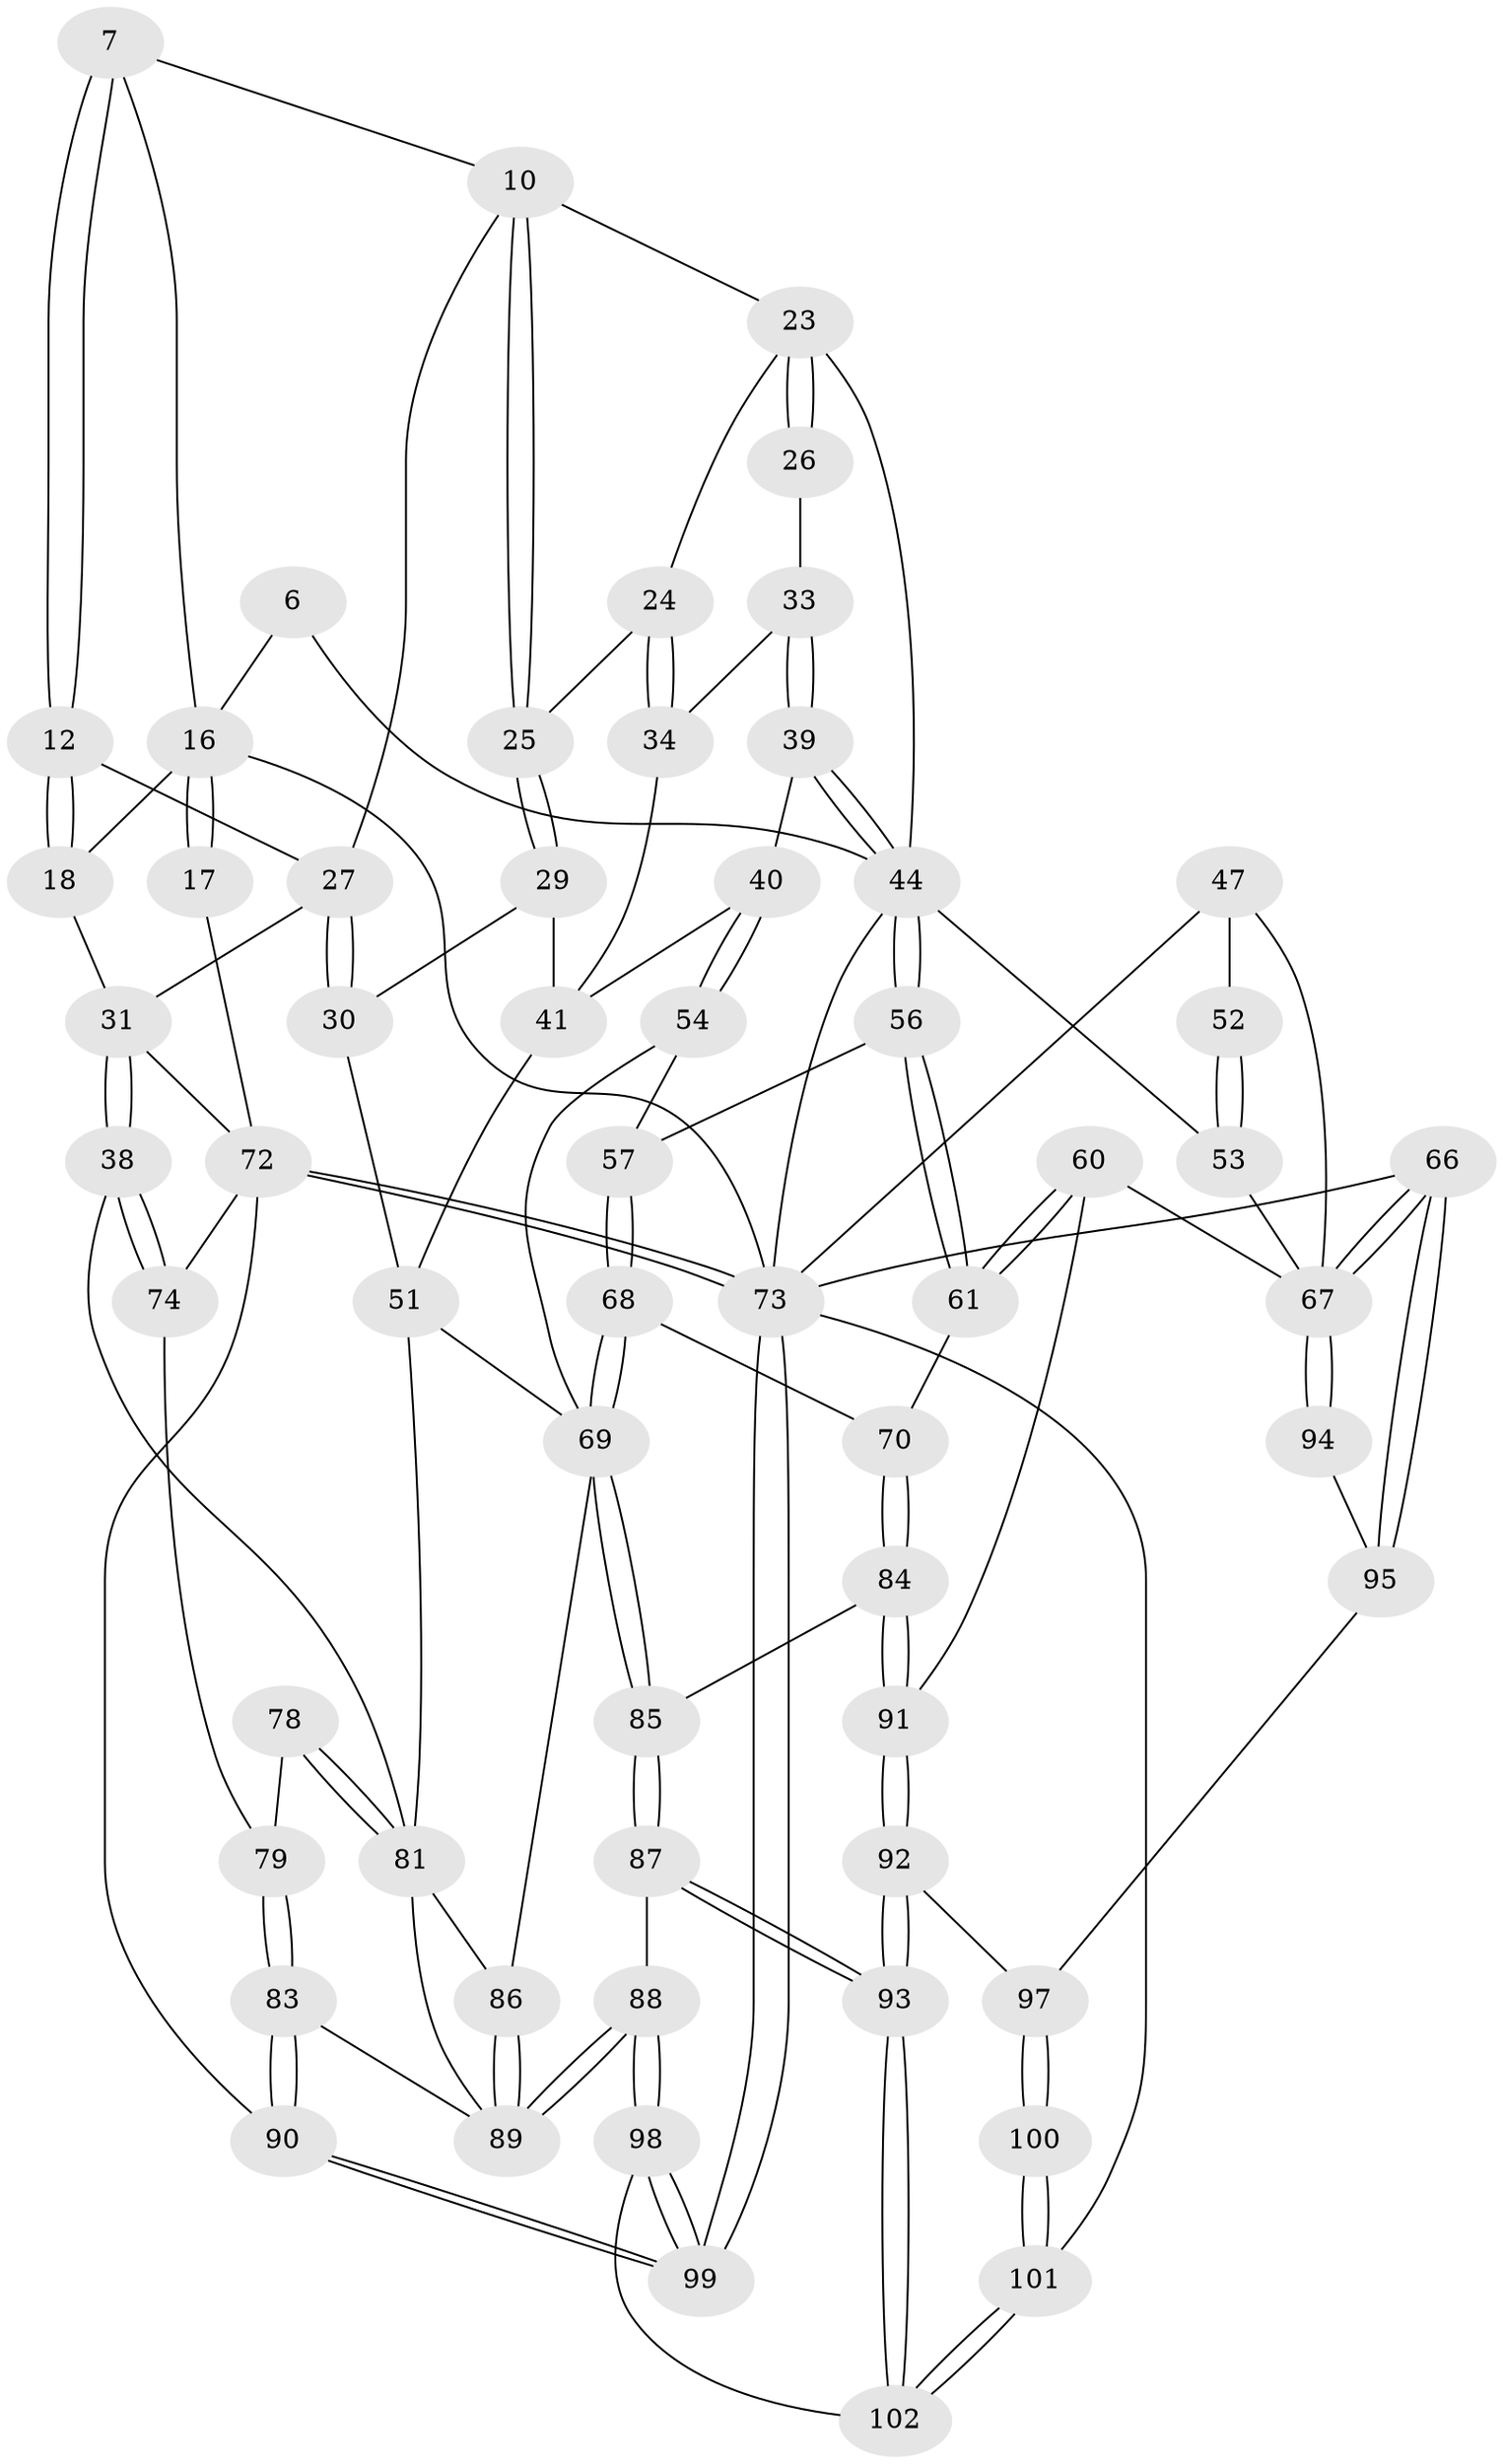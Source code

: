 // original degree distribution, {3: 0.0196078431372549, 4: 0.2549019607843137, 5: 0.49019607843137253, 6: 0.23529411764705882}
// Generated by graph-tools (version 1.1) at 2025/04/03/04/25 22:04:55]
// undirected, 61 vertices, 143 edges
graph export_dot {
graph [start="1"]
  node [color=gray90,style=filled];
  6 [pos="+0.3157673879757581+0"];
  7 [pos="+0.20798210865640906+0.17192379690136897"];
  10 [pos="+0.3310849296980655+0.23050609509766004",super="+2"];
  12 [pos="+0.21710793113888974+0.1846207379808349"];
  16 [pos="+0.03310399376543909+0.20854521859941363",super="+15"];
  17 [pos="+0+0.24736505600107148"];
  18 [pos="+0.1032469434533748+0.30771487450565427"];
  23 [pos="+0.4697911102497264+0.1821232913187878",super="+22"];
  24 [pos="+0.3764992756029836+0.2326679547305691"];
  25 [pos="+0.3509002750185204+0.23885281795032143"];
  26 [pos="+0.5696107525893839+0.37639045401726134"];
  27 [pos="+0.17828305020365254+0.3862293075838524",super="+11"];
  29 [pos="+0.32254613920213665+0.42583182997630836"];
  30 [pos="+0.21833222669687527+0.44346876679471914"];
  31 [pos="+0.09349535111558473+0.35250583675635183",super="+28"];
  33 [pos="+0.4946001237223704+0.3880050978789741"];
  34 [pos="+0.47363579443346154+0.3863141158705067"];
  38 [pos="+0.07934691025822278+0.5778081632901946"];
  39 [pos="+0.47611491877413614+0.5016568215678239"];
  40 [pos="+0.3872038625492532+0.5002964580495862"];
  41 [pos="+0.3785992562907253+0.49414853021623073",super="+35"];
  44 [pos="+0.6016127783306957+0.5350303197965678",super="+21+20+19+43"];
  47 [pos="+1+0.6116642324595863"];
  51 [pos="+0.2253258874780222+0.5948638493776494",super="+36+50"];
  52 [pos="+0.8609575443219398+0.5934988907812829",super="+48+49"];
  53 [pos="+0.8074365230809596+0.6187939043698295",super="+46"];
  54 [pos="+0.40805316445279105+0.5584811436899857"];
  56 [pos="+0.5941067077424449+0.5597135940150046"];
  57 [pos="+0.471645016463346+0.623145980998449"];
  60 [pos="+0.6678876545808753+0.7727876282993877"];
  61 [pos="+0.6222756005133775+0.7091549300203283"];
  66 [pos="+1+1"];
  67 [pos="+1+1",super="+64+58+59"];
  68 [pos="+0.4442538450447029+0.698397474877776"];
  69 [pos="+0.39938893776939016+0.7336154619615064",super="+62+63"];
  70 [pos="+0.5279280661817428+0.7083587618920721"];
  72 [pos="+0+0.7894797671428867",super="+71"];
  73 [pos="+0+1",super="+65+42"];
  74 [pos="+0+0.6044992971663686"];
  78 [pos="+0.1655728658679073+0.7342199500152504"];
  79 [pos="+0.1003228586574332+0.7297653811969668"];
  81 [pos="+0.17091736744100813+0.779151732442427",super="+80+76+77"];
  83 [pos="+0.1374753970067582+0.8633512906615068"];
  84 [pos="+0.5043002576218438+0.804584305662523"];
  85 [pos="+0.4083765700217543+0.7816116601609661"];
  86 [pos="+0.26230133715359544+0.7889261300589252",super="+75"];
  87 [pos="+0.39880321116710854+0.8100261185528068"];
  88 [pos="+0.2705726562280484+0.9161526229274517"];
  89 [pos="+0.25333211847395604+0.9026983810825502",super="+82"];
  90 [pos="+0.07824506528991927+0.8827020657687202"];
  91 [pos="+0.5552769817929251+0.8222180116537062"];
  92 [pos="+0.5085308241296951+0.9390246052720351"];
  93 [pos="+0.48682459471497125+0.9532377579861334"];
  94 [pos="+0.729721460766755+0.8236146669495794"];
  95 [pos="+0.7262224444849756+0.8649772854642394"];
  97 [pos="+0.53420265683617+0.9402142622875616",super="+96"];
  98 [pos="+0.35475483002655384+1"];
  99 [pos="+0.12759933489774278+1"];
  100 [pos="+0.6833497079839272+1"];
  101 [pos="+0.6769334859162526+1"];
  102 [pos="+0.3640956487444716+1"];
  6 -- 16;
  6 -- 44;
  7 -- 12;
  7 -- 12;
  7 -- 16;
  7 -- 10;
  10 -- 25;
  10 -- 25;
  10 -- 27;
  10 -- 23;
  12 -- 18;
  12 -- 18;
  12 -- 27;
  16 -- 17 [weight=2];
  16 -- 17;
  16 -- 18;
  16 -- 73 [weight=2];
  17 -- 72;
  18 -- 31;
  23 -- 24;
  23 -- 26 [weight=2];
  23 -- 26;
  23 -- 44 [weight=2];
  24 -- 25;
  24 -- 34;
  24 -- 34;
  25 -- 29;
  25 -- 29;
  26 -- 33;
  27 -- 30;
  27 -- 30;
  27 -- 31;
  29 -- 30;
  29 -- 41;
  30 -- 51;
  31 -- 38;
  31 -- 38;
  31 -- 72;
  33 -- 34;
  33 -- 39;
  33 -- 39;
  34 -- 41;
  38 -- 74;
  38 -- 74;
  38 -- 81;
  39 -- 40;
  39 -- 44;
  39 -- 44;
  40 -- 41;
  40 -- 54;
  40 -- 54;
  41 -- 51;
  44 -- 56;
  44 -- 56;
  44 -- 53 [weight=2];
  44 -- 73 [weight=2];
  47 -- 52;
  47 -- 67;
  47 -- 73;
  51 -- 69 [weight=2];
  51 -- 81;
  52 -- 53 [weight=2];
  52 -- 53;
  53 -- 67;
  54 -- 57;
  54 -- 69;
  56 -- 57;
  56 -- 61;
  56 -- 61;
  57 -- 68;
  57 -- 68;
  60 -- 61;
  60 -- 61;
  60 -- 91;
  60 -- 67;
  61 -- 70;
  66 -- 67;
  66 -- 67;
  66 -- 95;
  66 -- 95;
  66 -- 73;
  67 -- 94 [weight=2];
  67 -- 94;
  68 -- 69;
  68 -- 69;
  68 -- 70;
  69 -- 85;
  69 -- 85;
  69 -- 86;
  70 -- 84;
  70 -- 84;
  72 -- 73;
  72 -- 73;
  72 -- 90;
  72 -- 74;
  73 -- 99;
  73 -- 99;
  73 -- 101;
  74 -- 79;
  78 -- 79;
  78 -- 81 [weight=2];
  78 -- 81;
  79 -- 83;
  79 -- 83;
  81 -- 86 [weight=2];
  81 -- 89;
  83 -- 90;
  83 -- 90;
  83 -- 89;
  84 -- 85;
  84 -- 91;
  84 -- 91;
  85 -- 87;
  85 -- 87;
  86 -- 89;
  86 -- 89;
  87 -- 88;
  87 -- 93;
  87 -- 93;
  88 -- 89;
  88 -- 89;
  88 -- 98;
  88 -- 98;
  90 -- 99;
  90 -- 99;
  91 -- 92;
  91 -- 92;
  92 -- 93;
  92 -- 93;
  92 -- 97;
  93 -- 102;
  93 -- 102;
  94 -- 95;
  95 -- 97;
  97 -- 100 [weight=2];
  97 -- 100;
  98 -- 99;
  98 -- 99;
  98 -- 102;
  100 -- 101;
  100 -- 101;
  101 -- 102;
  101 -- 102;
}

